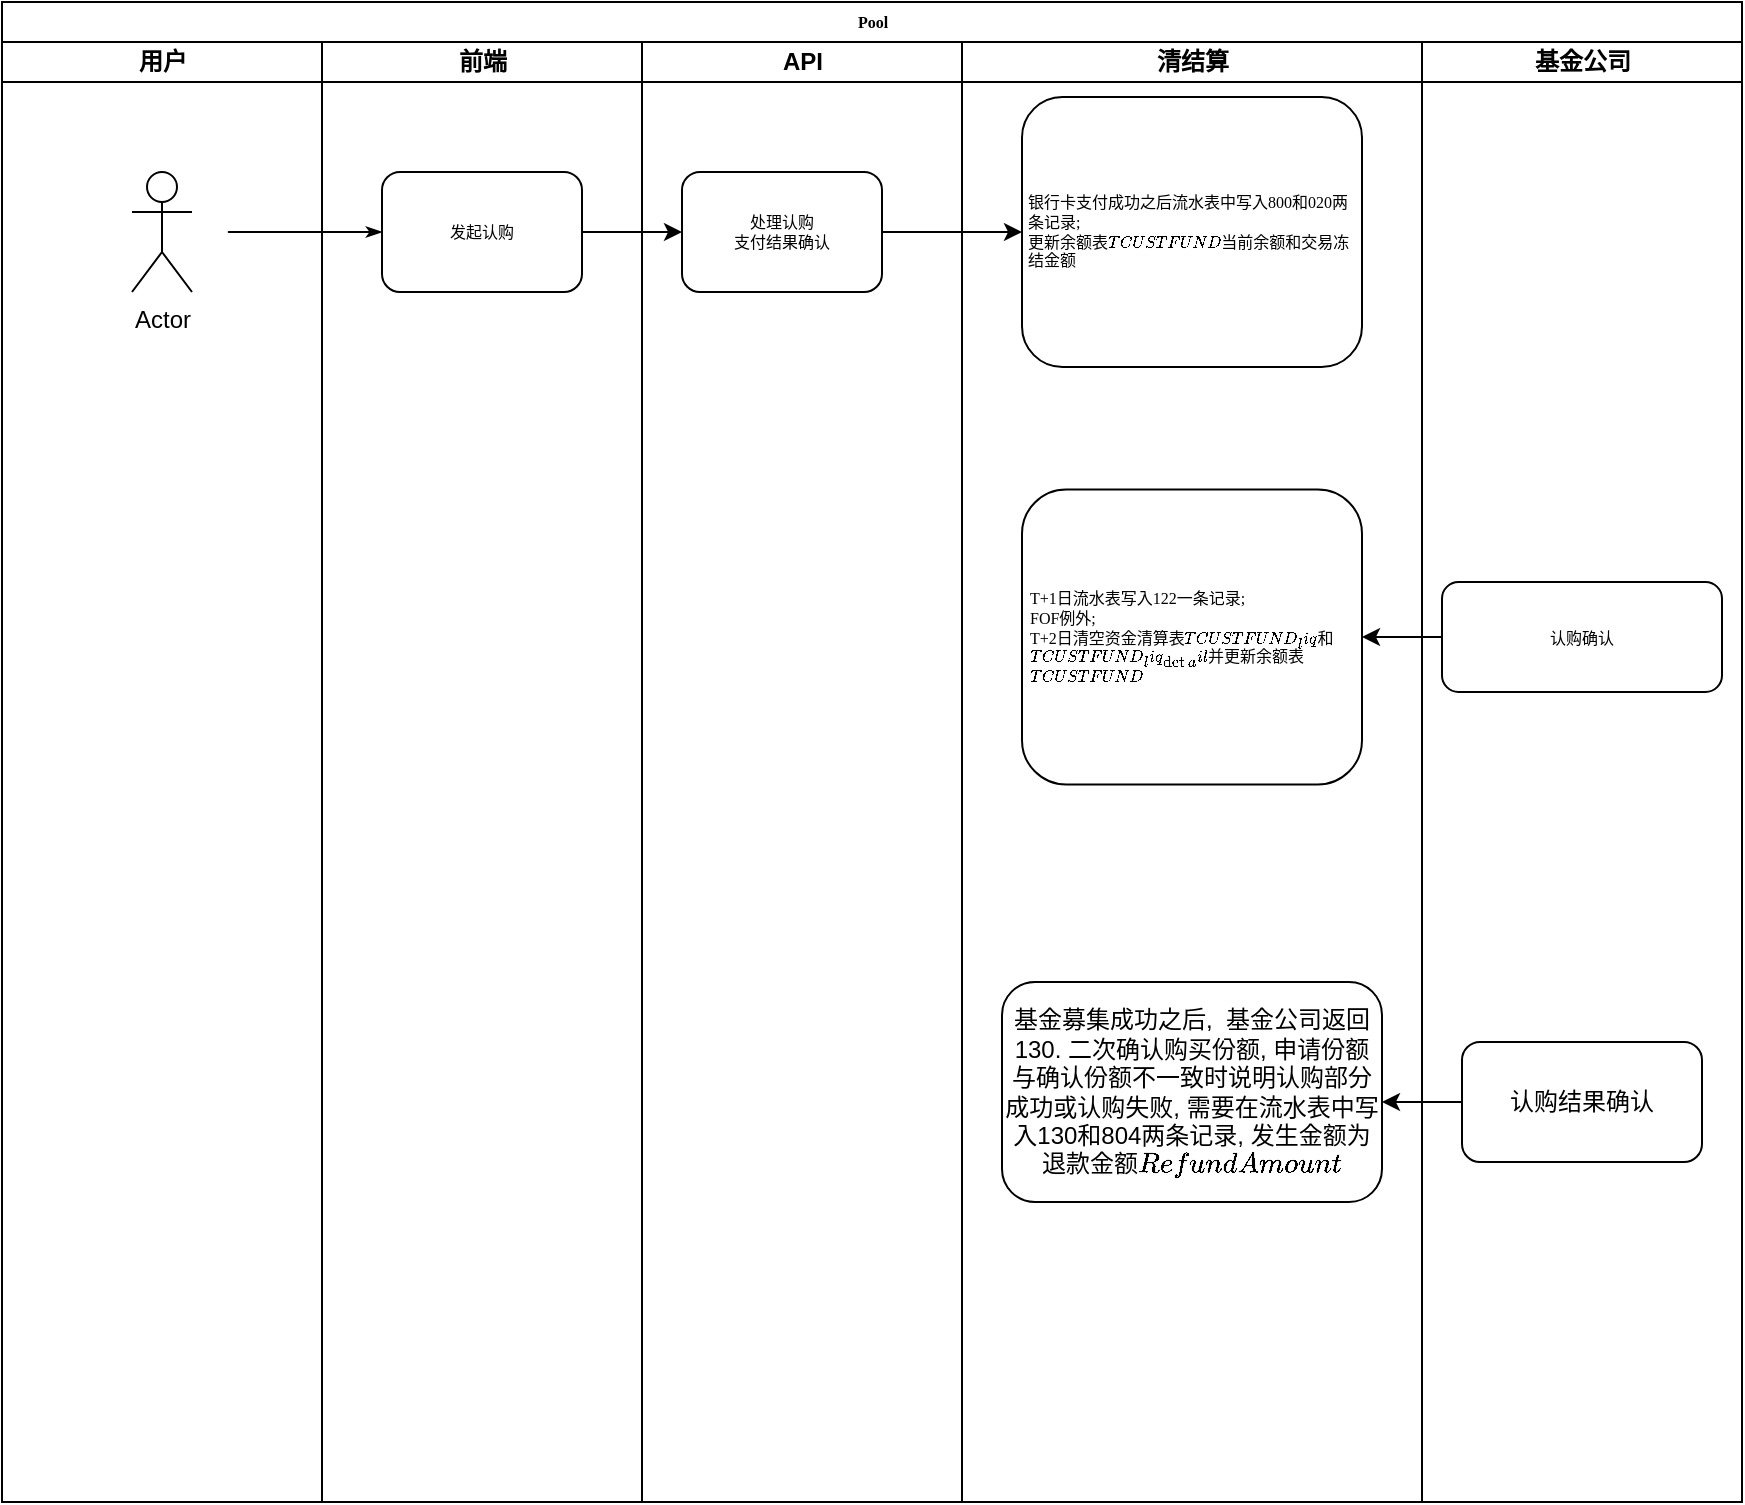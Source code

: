 <mxfile version="15.6.8" type="github">
  <diagram name="资金流-认购-银行卡支付" id="74e2e168-ea6b-b213-b513-2b3c1d86103e">
    <mxGraphModel dx="329" dy="191" grid="1" gridSize="10" guides="1" tooltips="1" connect="1" arrows="1" fold="1" page="1" pageScale="1" pageWidth="1100" pageHeight="850" background="none" math="0" shadow="0">
      <root>
        <mxCell id="0" />
        <mxCell id="1" parent="0" />
        <mxCell id="77e6c97f196da883-1" value="Pool" style="swimlane;html=1;childLayout=stackLayout;startSize=20;rounded=0;shadow=0;labelBackgroundColor=none;strokeWidth=1;fontFamily=Verdana;fontSize=8;align=center;" parent="1" vertex="1">
          <mxGeometry x="70" y="40" width="870" height="750" as="geometry" />
        </mxCell>
        <mxCell id="77e6c97f196da883-2" value="用户" style="swimlane;html=1;startSize=20;" parent="77e6c97f196da883-1" vertex="1">
          <mxGeometry y="20" width="160" height="730" as="geometry" />
        </mxCell>
        <mxCell id="12GjkF5NvIw1e0oJFxWk-1" value="Actor" style="shape=umlActor;verticalLabelPosition=bottom;verticalAlign=top;html=1;outlineConnect=0;" vertex="1" parent="77e6c97f196da883-2">
          <mxGeometry x="65" y="65" width="30" height="60" as="geometry" />
        </mxCell>
        <mxCell id="77e6c97f196da883-26" style="edgeStyle=orthogonalEdgeStyle;rounded=1;html=1;labelBackgroundColor=none;startArrow=none;startFill=0;startSize=5;endArrow=classicThin;endFill=1;endSize=5;jettySize=auto;orthogonalLoop=1;strokeWidth=1;fontFamily=Verdana;fontSize=8" parent="77e6c97f196da883-1" target="77e6c97f196da883-11" edge="1">
          <mxGeometry relative="1" as="geometry">
            <mxPoint x="120" y="115" as="sourcePoint" />
            <Array as="points">
              <mxPoint x="110" y="115" />
              <mxPoint x="110" y="115" />
            </Array>
          </mxGeometry>
        </mxCell>
        <mxCell id="77e6c97f196da883-3" value="前端" style="swimlane;html=1;startSize=20;" parent="77e6c97f196da883-1" vertex="1">
          <mxGeometry x="160" y="20" width="160" height="730" as="geometry" />
        </mxCell>
        <mxCell id="77e6c97f196da883-11" value="发起认购" style="rounded=1;whiteSpace=wrap;html=1;shadow=0;labelBackgroundColor=none;strokeWidth=1;fontFamily=Verdana;fontSize=8;align=center;" parent="77e6c97f196da883-3" vertex="1">
          <mxGeometry x="30" y="65" width="100" height="60" as="geometry" />
        </mxCell>
        <mxCell id="77e6c97f196da883-4" value="API" style="swimlane;html=1;startSize=20;" parent="77e6c97f196da883-1" vertex="1">
          <mxGeometry x="320" y="20" width="160" height="730" as="geometry" />
        </mxCell>
        <mxCell id="12GjkF5NvIw1e0oJFxWk-6" value="处理认购&lt;br&gt;支付结果确认&lt;br&gt;" style="rounded=1;whiteSpace=wrap;html=1;shadow=0;labelBackgroundColor=none;strokeWidth=1;fontFamily=Verdana;fontSize=8;align=center;" vertex="1" parent="77e6c97f196da883-4">
          <mxGeometry x="20" y="65" width="100" height="60" as="geometry" />
        </mxCell>
        <mxCell id="77e6c97f196da883-6" value="清结算" style="swimlane;html=1;startSize=20;" parent="77e6c97f196da883-1" vertex="1">
          <mxGeometry x="480" y="20" width="230" height="730" as="geometry" />
        </mxCell>
        <mxCell id="12GjkF5NvIw1e0oJFxWk-11" value="银行卡支付成功之后流水表中写入800和020两条记录;&lt;br&gt;更新余额表`TCUSTFUND`当前余额和交易冻结金额" style="rounded=1;whiteSpace=wrap;html=1;shadow=0;labelBackgroundColor=none;strokeWidth=1;fontFamily=Verdana;fontSize=8;align=left;spacingLeft=1;spacingRight=1;labelPosition=center;verticalLabelPosition=middle;verticalAlign=middle;" vertex="1" parent="77e6c97f196da883-6">
          <mxGeometry x="30" y="27.5" width="170" height="135" as="geometry" />
        </mxCell>
        <mxCell id="12GjkF5NvIw1e0oJFxWk-18" value="T+1日流水表写入122一条记录;&lt;br&gt;FOF例外; &lt;br&gt;T+2日清空资金清算表`TCUSTFUND_liq`和`TCUSTFUND_liq_detail`并更新余额表`TCUSTFUND`&lt;br&gt;" style="rounded=1;shadow=0;labelBackgroundColor=none;strokeWidth=1;fontFamily=Verdana;fontSize=8;align=left;spacingLeft=2;spacingRight=2;labelPosition=center;verticalLabelPosition=middle;verticalAlign=middle;whiteSpace=wrap;html=1;" vertex="1" parent="77e6c97f196da883-6">
          <mxGeometry x="30" y="223.75" width="170" height="147.5" as="geometry" />
        </mxCell>
        <mxCell id="12GjkF5NvIw1e0oJFxWk-22" value="基金募集成功之后,&amp;nbsp; 基金公司返回130. 二次确认购买份额, 申请份额与确认份额不一致时说明认购部分成功或认购失败, 需要在流水表中写入130和804两条记录, 发生金额为退款金额`RefundAmount`" style="rounded=1;whiteSpace=wrap;html=1;align=center;" vertex="1" parent="77e6c97f196da883-6">
          <mxGeometry x="20" y="470" width="190" height="110" as="geometry" />
        </mxCell>
        <mxCell id="12GjkF5NvIw1e0oJFxWk-15" value="基金公司" style="swimlane;html=1;startSize=20;" vertex="1" parent="77e6c97f196da883-1">
          <mxGeometry x="710" y="20" width="160" height="730" as="geometry" />
        </mxCell>
        <mxCell id="12GjkF5NvIw1e0oJFxWk-16" value="认购确认" style="rounded=1;whiteSpace=wrap;html=1;shadow=0;labelBackgroundColor=none;strokeWidth=1;fontFamily=Verdana;fontSize=8;align=center;spacingLeft=1;spacingRight=1;labelPosition=center;verticalLabelPosition=middle;verticalAlign=middle;" vertex="1" parent="12GjkF5NvIw1e0oJFxWk-15">
          <mxGeometry x="10" y="270" width="140" height="55" as="geometry" />
        </mxCell>
        <mxCell id="12GjkF5NvIw1e0oJFxWk-17" style="edgeStyle=orthogonalEdgeStyle;rounded=0;orthogonalLoop=1;jettySize=auto;html=1;exitX=0.5;exitY=1;exitDx=0;exitDy=0;" edge="1" parent="12GjkF5NvIw1e0oJFxWk-15" source="12GjkF5NvIw1e0oJFxWk-16" target="12GjkF5NvIw1e0oJFxWk-16">
          <mxGeometry relative="1" as="geometry" />
        </mxCell>
        <mxCell id="12GjkF5NvIw1e0oJFxWk-21" value="认购结果确认" style="rounded=1;whiteSpace=wrap;html=1;align=center;" vertex="1" parent="12GjkF5NvIw1e0oJFxWk-15">
          <mxGeometry x="20" y="500" width="120" height="60" as="geometry" />
        </mxCell>
        <mxCell id="12GjkF5NvIw1e0oJFxWk-7" value="" style="edgeStyle=orthogonalEdgeStyle;rounded=0;orthogonalLoop=1;jettySize=auto;html=1;" edge="1" parent="77e6c97f196da883-1" source="77e6c97f196da883-11" target="12GjkF5NvIw1e0oJFxWk-6">
          <mxGeometry relative="1" as="geometry" />
        </mxCell>
        <mxCell id="12GjkF5NvIw1e0oJFxWk-19" value="" style="edgeStyle=orthogonalEdgeStyle;rounded=0;orthogonalLoop=1;jettySize=auto;html=1;" edge="1" parent="77e6c97f196da883-1" source="12GjkF5NvIw1e0oJFxWk-16" target="12GjkF5NvIw1e0oJFxWk-18">
          <mxGeometry relative="1" as="geometry">
            <Array as="points">
              <mxPoint x="690" y="317" />
              <mxPoint x="690" y="317" />
            </Array>
          </mxGeometry>
        </mxCell>
        <mxCell id="12GjkF5NvIw1e0oJFxWk-20" value="" style="edgeStyle=orthogonalEdgeStyle;rounded=0;orthogonalLoop=1;jettySize=auto;html=1;" edge="1" parent="77e6c97f196da883-1" source="12GjkF5NvIw1e0oJFxWk-6" target="12GjkF5NvIw1e0oJFxWk-11">
          <mxGeometry relative="1" as="geometry" />
        </mxCell>
        <mxCell id="12GjkF5NvIw1e0oJFxWk-23" value="" style="edgeStyle=orthogonalEdgeStyle;rounded=0;orthogonalLoop=1;jettySize=auto;html=1;" edge="1" parent="77e6c97f196da883-1" source="12GjkF5NvIw1e0oJFxWk-21" target="12GjkF5NvIw1e0oJFxWk-22">
          <mxGeometry relative="1" as="geometry">
            <Array as="points">
              <mxPoint x="700" y="550" />
              <mxPoint x="700" y="550" />
            </Array>
          </mxGeometry>
        </mxCell>
      </root>
    </mxGraphModel>
  </diagram>
</mxfile>
